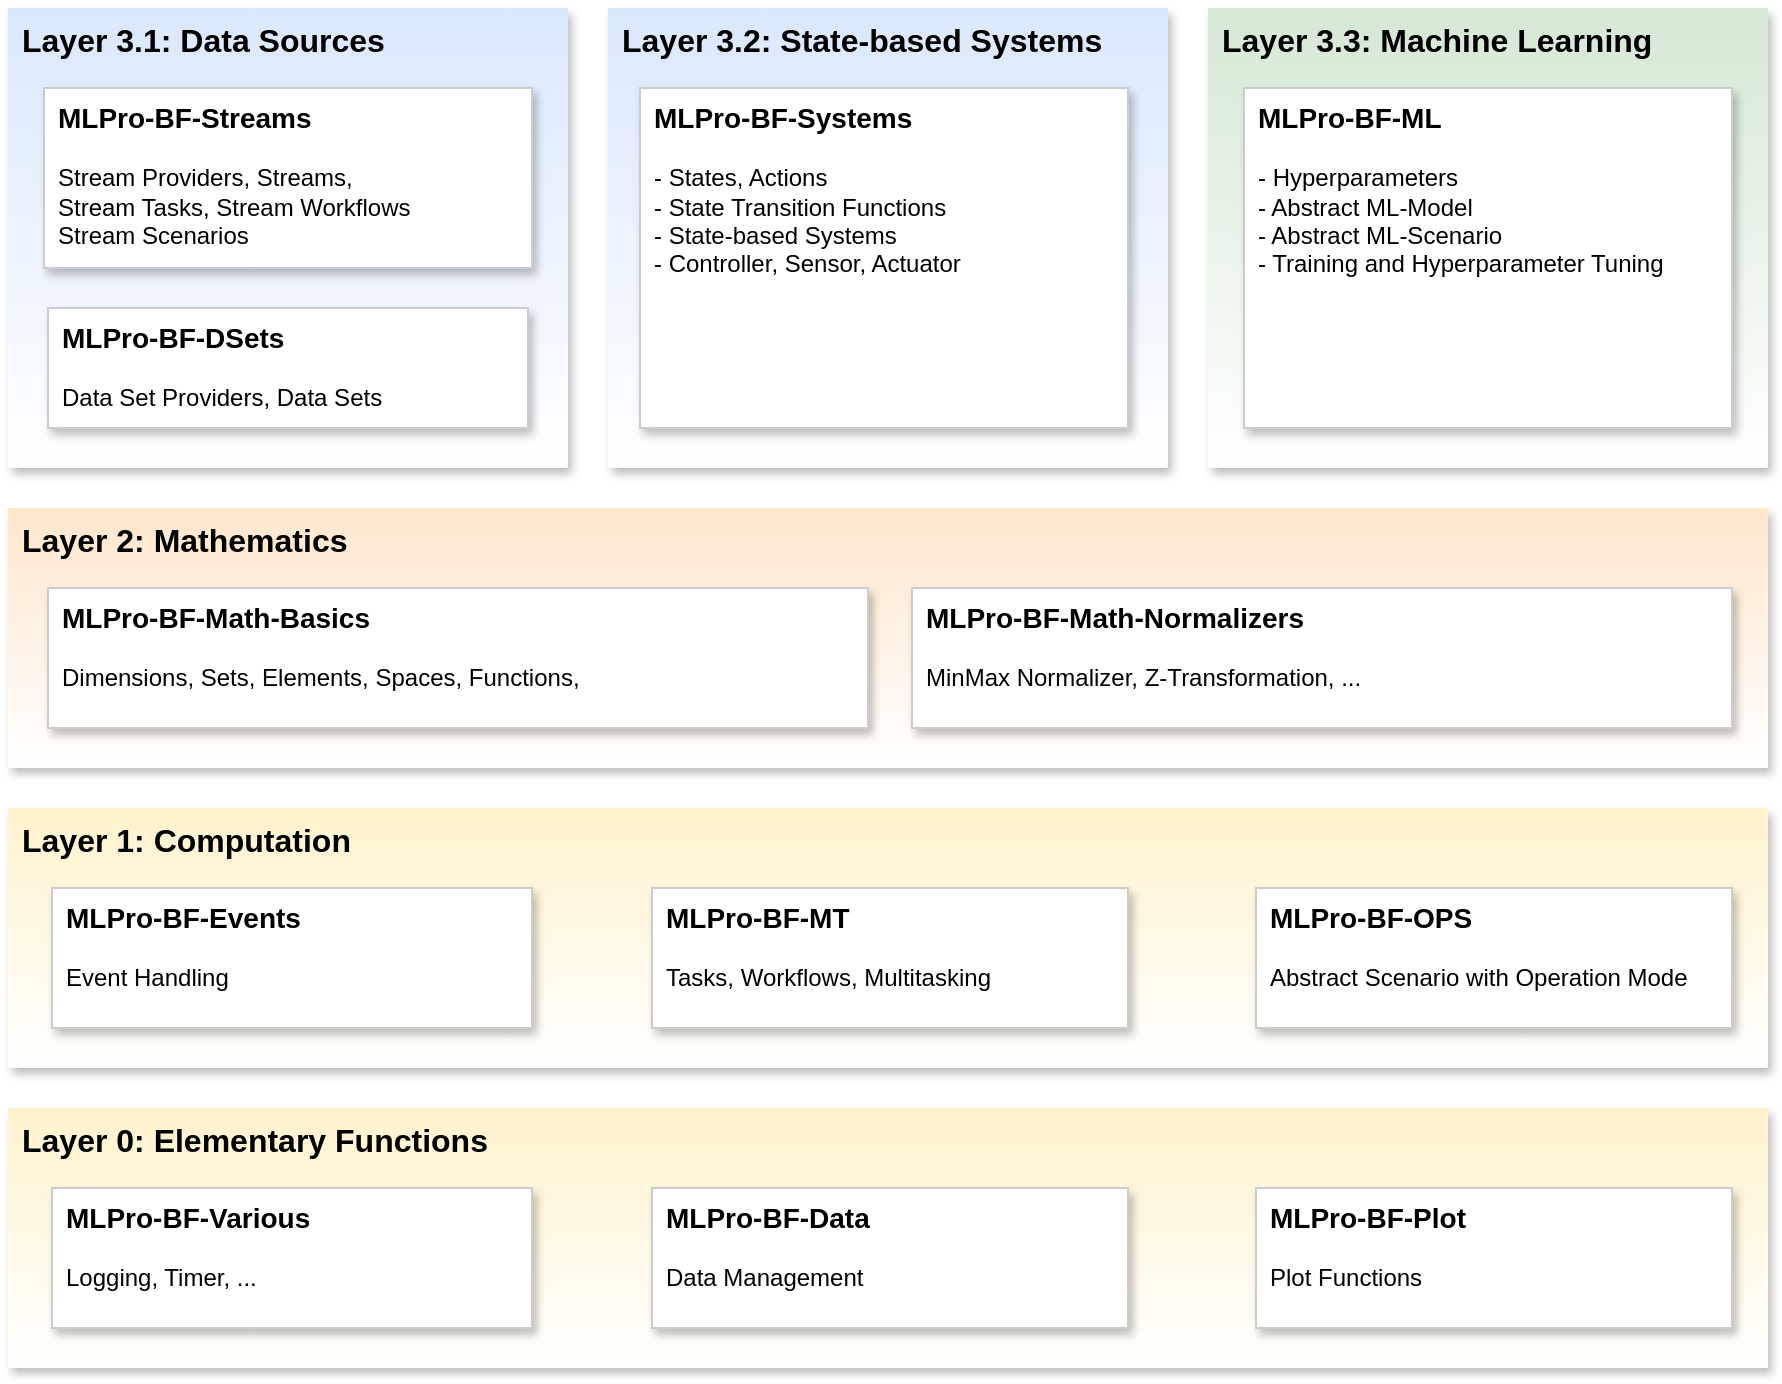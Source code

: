<mxfile version="20.7.4" type="device"><diagram id="fFlcpSXXy8tqmFIUa-IP" name="Seite-1"><mxGraphModel dx="2894" dy="1236" grid="1" gridSize="10" guides="1" tooltips="1" connect="1" arrows="1" fold="1" page="1" pageScale="1" pageWidth="4681" pageHeight="3300" math="0" shadow="0"><root><mxCell id="0"/><mxCell id="1" parent="0"/><mxCell id="JanPlrSS_G9j6Y3K1HOv-21" value="Layer 0: Elementary Functions" style="rounded=0;whiteSpace=wrap;html=1;shadow=1;glass=0;fontSize=16;align=left;labelPosition=center;verticalLabelPosition=middle;verticalAlign=top;spacingLeft=5;fontStyle=1;strokeColor=none;fillColor=#fff2cc;strokeWidth=1;fontFamily=Helvetica;gradientColor=#FFFFFF;" parent="1" vertex="1"><mxGeometry x="40" y="600" width="880" height="130" as="geometry"/></mxCell><mxCell id="JanPlrSS_G9j6Y3K1HOv-16" value="Layer 3.1: Data Sources" style="rounded=0;whiteSpace=wrap;html=1;shadow=1;glass=0;fontSize=16;align=left;labelPosition=center;verticalLabelPosition=middle;verticalAlign=top;spacingLeft=5;spacingRight=5;fontStyle=1;fillColor=#dae8fc;strokeColor=none;strokeWidth=2;gradientColor=#FFFFFF;" parent="1" vertex="1"><mxGeometry x="40" y="50" width="280" height="230" as="geometry"/></mxCell><mxCell id="JanPlrSS_G9j6Y3K1HOv-14" value="Layer 2: Mathematics" style="rounded=0;whiteSpace=wrap;html=1;shadow=1;glass=0;fontSize=16;align=left;labelPosition=center;verticalLabelPosition=middle;verticalAlign=top;spacingLeft=5;fontStyle=1;fillColor=#ffe6cc;strokeColor=none;strokeWidth=1;gradientColor=#FFFFFF;" parent="1" vertex="1"><mxGeometry x="40" y="300" width="880" height="130" as="geometry"/></mxCell><mxCell id="JanPlrSS_G9j6Y3K1HOv-13" value="Layer 1: Computation" style="rounded=0;whiteSpace=wrap;html=1;shadow=1;glass=0;fontSize=16;align=left;labelPosition=center;verticalLabelPosition=middle;verticalAlign=top;spacingLeft=5;fontStyle=1;fillColor=#fff2cc;strokeColor=none;strokeWidth=1;gradientColor=#FFFFFF;" parent="1" vertex="1"><mxGeometry x="40" y="450" width="880" height="130" as="geometry"/></mxCell><mxCell id="JanPlrSS_G9j6Y3K1HOv-1" value="&lt;font style=&quot;font-size: 14px;&quot;&gt;MLPro-BF-Various&lt;/font&gt;&lt;br&gt;&lt;span style=&quot;font-weight: normal;&quot;&gt;&lt;br&gt;Logging, Timer, ...&lt;/span&gt;" style="rounded=0;whiteSpace=wrap;html=1;glass=0;shadow=1;align=left;verticalAlign=top;fontStyle=1;spacingLeft=5;strokeColor=#CCCCCC;" parent="1" vertex="1"><mxGeometry x="62" y="640" width="240" height="70" as="geometry"/></mxCell><mxCell id="JanPlrSS_G9j6Y3K1HOv-3" value="&lt;font style=&quot;font-size: 14px;&quot;&gt;MLPro-BF-Math-Basics&lt;br&gt;&lt;/font&gt;&lt;span style=&quot;font-weight: normal;&quot;&gt;&lt;br&gt;Dimensions, Sets, Elements, Spaces, Functions,&amp;nbsp;&lt;/span&gt;" style="rounded=0;whiteSpace=wrap;html=1;glass=0;shadow=1;align=left;verticalAlign=top;fontStyle=1;spacingLeft=5;strokeColor=#CCCCCC;" parent="1" vertex="1"><mxGeometry x="60" y="340" width="410" height="70" as="geometry"/></mxCell><mxCell id="JanPlrSS_G9j6Y3K1HOv-4" value="&lt;font style=&quot;font-size: 14px;&quot;&gt;MLPro-BF-Events&lt;/font&gt;&lt;br&gt;&lt;br&gt;&lt;span style=&quot;font-weight: normal;&quot;&gt;Event Handling&lt;/span&gt;" style="rounded=0;whiteSpace=wrap;html=1;glass=0;shadow=1;align=left;verticalAlign=top;fontStyle=1;spacingLeft=5;strokeColor=#CCCCCC;" parent="1" vertex="1"><mxGeometry x="62" y="490" width="240" height="70" as="geometry"/></mxCell><mxCell id="JanPlrSS_G9j6Y3K1HOv-5" value="&lt;font style=&quot;font-size: 14px;&quot;&gt;MLPro-BF-MT &lt;/font&gt;&lt;br&gt;&lt;br&gt;&lt;span style=&quot;font-weight: normal;&quot;&gt;Tasks, Workflows, Multitasking&amp;nbsp;&lt;/span&gt;" style="rounded=0;whiteSpace=wrap;html=1;glass=0;shadow=1;align=left;verticalAlign=top;fontStyle=1;spacingLeft=5;strokeColor=#CCCCCC;" parent="1" vertex="1"><mxGeometry x="362" y="490" width="238" height="70" as="geometry"/></mxCell><mxCell id="JanPlrSS_G9j6Y3K1HOv-6" value="&lt;font style=&quot;font-size: 14px;&quot;&gt;MLPro-BF-Streams&lt;/font&gt;&lt;br&gt;&lt;br&gt;&lt;span style=&quot;font-weight: normal;&quot;&gt;Stream Providers, Streams,&lt;br&gt;Stream Tasks, Stream Workflows&lt;br&gt;Stream Scenarios&lt;br&gt;&lt;/span&gt;" style="rounded=0;whiteSpace=wrap;html=1;glass=0;shadow=1;align=left;verticalAlign=top;fontStyle=1;spacingLeft=5;strokeColor=#CCCCCC;" parent="1" vertex="1"><mxGeometry x="58" y="90" width="244" height="90" as="geometry"/></mxCell><mxCell id="JanPlrSS_G9j6Y3K1HOv-7" value="&lt;font style=&quot;font-size: 14px;&quot;&gt;MLPro-BF-Data&lt;/font&gt;&lt;br&gt;&lt;span style=&quot;font-weight: normal;&quot;&gt;&lt;br&gt;Data Management&lt;/span&gt;" style="rounded=0;whiteSpace=wrap;html=1;glass=0;shadow=1;align=left;verticalAlign=top;fontStyle=1;spacingLeft=5;strokeColor=#CCCCCC;" parent="1" vertex="1"><mxGeometry x="362" y="640" width="238" height="70" as="geometry"/></mxCell><mxCell id="JanPlrSS_G9j6Y3K1HOv-9" value="&lt;font style=&quot;font-size: 14px;&quot;&gt;MLPro-BF-Plot&lt;/font&gt;&lt;br&gt;&lt;span style=&quot;font-weight: normal;&quot;&gt;&lt;br&gt;Plot Functions&lt;/span&gt;" style="rounded=0;whiteSpace=wrap;html=1;glass=0;shadow=1;align=left;verticalAlign=top;fontStyle=1;spacingLeft=5;strokeColor=#CCCCCC;" parent="1" vertex="1"><mxGeometry x="664" y="640" width="238" height="70" as="geometry"/></mxCell><mxCell id="poz4g7Cixv0vnX6POtua-2" value="Layer 3.2: State-based Systems" style="rounded=0;whiteSpace=wrap;html=1;shadow=1;glass=0;fontSize=16;align=left;labelPosition=center;verticalLabelPosition=middle;verticalAlign=top;spacingLeft=5;spacingRight=5;fontStyle=1;fillColor=#dae8fc;strokeColor=none;strokeWidth=2;gradientColor=#FFFFFF;" parent="1" vertex="1"><mxGeometry x="340" y="50" width="280" height="230" as="geometry"/></mxCell><mxCell id="JanPlrSS_G9j6Y3K1HOv-17" value="&lt;font style=&quot;font-size: 14px;&quot;&gt;MLPro-BF-DSets&amp;nbsp;&lt;/font&gt;&lt;br&gt;&lt;br&gt;&lt;span style=&quot;font-weight: normal;&quot;&gt;Data Set Providers, Data Sets&lt;/span&gt;" style="rounded=0;whiteSpace=wrap;html=1;glass=0;shadow=1;align=left;verticalAlign=top;fontStyle=1;spacingLeft=5;strokeColor=#CCCCCC;" parent="1" vertex="1"><mxGeometry x="60" y="200" width="240" height="60" as="geometry"/></mxCell><mxCell id="6ukmmrOL0svYUb4AZbMv-1" value="&lt;span style=&quot;font-size: 14px;&quot;&gt;MLPro-BF-OPS&lt;br&gt;&lt;/span&gt;&lt;br&gt;&lt;span style=&quot;font-weight: 400;&quot;&gt;Abstract Scenario with Operation Mode&lt;/span&gt;" style="rounded=0;whiteSpace=wrap;html=1;glass=0;shadow=1;align=left;verticalAlign=top;fontStyle=1;spacingLeft=5;strokeColor=#CCCCCC;" parent="1" vertex="1"><mxGeometry x="664" y="490" width="238" height="70" as="geometry"/></mxCell><mxCell id="poz4g7Cixv0vnX6POtua-1" value="&lt;font style=&quot;font-size: 14px;&quot;&gt;MLPro-BF-Systems&lt;br&gt;&lt;/font&gt;&lt;span style=&quot;font-weight: normal;&quot;&gt;&lt;br&gt;- States, Actions&lt;br&gt;- State Transition Functions&lt;br&gt;- State-based Systems&lt;br&gt;- Controller, Sensor, Actuator&lt;br&gt;&lt;/span&gt;" style="rounded=0;whiteSpace=wrap;html=1;glass=0;shadow=1;align=left;verticalAlign=top;fontStyle=1;spacingLeft=5;strokeColor=#CCCCCC;" parent="1" vertex="1"><mxGeometry x="356" y="90" width="244" height="170" as="geometry"/></mxCell><mxCell id="poz4g7Cixv0vnX6POtua-5" value="Layer 3.3: Machine Learning" style="rounded=0;whiteSpace=wrap;html=1;shadow=1;glass=0;fontSize=16;align=left;labelPosition=center;verticalLabelPosition=middle;verticalAlign=top;spacingLeft=5;spacingRight=5;fontStyle=1;fillColor=#d5e8d4;strokeColor=none;strokeWidth=2;gradientColor=#FFFFFF;" parent="1" vertex="1"><mxGeometry x="640" y="50" width="280" height="230" as="geometry"/></mxCell><mxCell id="JanPlrSS_G9j6Y3K1HOv-8" value="&lt;font style=&quot;font-size: 14px;&quot;&gt;MLPro-BF-ML&lt;/font&gt;&lt;span style=&quot;background-color: initial; font-weight: normal;&quot;&gt;&lt;br&gt;&lt;/span&gt;&lt;span style=&quot;background-color: initial; font-weight: normal;&quot;&gt;&lt;br&gt;- Hyperparameters&lt;/span&gt;&lt;span style=&quot;background-color: initial; font-weight: normal;&quot;&gt;&lt;br&gt;&lt;/span&gt;&lt;span style=&quot;background-color: initial; font-weight: normal;&quot;&gt;- Abstract ML-Model&lt;/span&gt;&lt;span style=&quot;background-color: initial; font-weight: normal;&quot;&gt;&lt;br&gt;&lt;/span&gt;&lt;span style=&quot;background-color: initial; font-weight: normal;&quot;&gt;- Abstract ML-Scenario&lt;/span&gt;&lt;span style=&quot;background-color: initial; font-weight: normal;&quot;&gt;&lt;br&gt;&lt;/span&gt;&lt;span style=&quot;background-color: initial; font-weight: normal;&quot;&gt;- Training and Hyperparameter Tuning&lt;/span&gt;&lt;span style=&quot;background-color: initial; font-weight: normal;&quot;&gt;&lt;br&gt;&lt;/span&gt;&lt;blockquote style=&quot;margin: 0 0 0 40px; border: none; padding: 0px;&quot;&gt;&lt;/blockquote&gt;&lt;blockquote style=&quot;margin: 0 0 0 40px; border: none; padding: 0px;&quot;&gt;&lt;/blockquote&gt;" style="rounded=0;whiteSpace=wrap;html=1;glass=0;shadow=1;align=left;verticalAlign=top;fontStyle=1;spacingLeft=5;strokeColor=#CCCCCC;" parent="1" vertex="1"><mxGeometry x="658" y="90" width="244" height="170" as="geometry"/></mxCell><mxCell id="poz4g7Cixv0vnX6POtua-6" value="&lt;font style=&quot;font-size: 14px;&quot;&gt;MLPro-BF-Math-Normalizers&lt;br&gt;&lt;/font&gt;&lt;span style=&quot;font-weight: normal;&quot;&gt;&lt;br&gt;MinMax Normalizer, Z-Transformation, ...&lt;/span&gt;" style="rounded=0;whiteSpace=wrap;html=1;glass=0;shadow=1;align=left;verticalAlign=top;fontStyle=1;spacingLeft=5;strokeColor=#CCCCCC;" parent="1" vertex="1"><mxGeometry x="492" y="340" width="410" height="70" as="geometry"/></mxCell></root></mxGraphModel></diagram></mxfile>